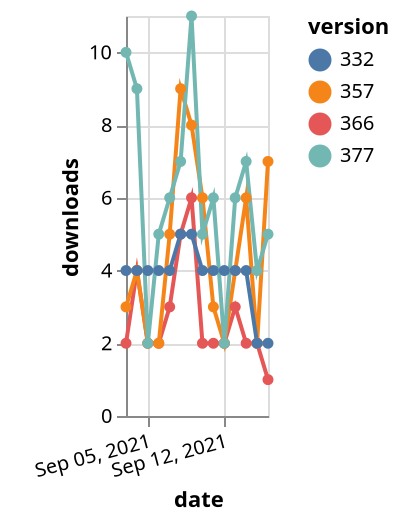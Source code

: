 {"$schema": "https://vega.github.io/schema/vega-lite/v5.json", "description": "A simple bar chart with embedded data.", "data": {"values": [{"date": "2021-09-03", "total": 3959, "delta": 2, "version": "366"}, {"date": "2021-09-04", "total": 3963, "delta": 4, "version": "366"}, {"date": "2021-09-05", "total": 3965, "delta": 2, "version": "366"}, {"date": "2021-09-06", "total": 3967, "delta": 2, "version": "366"}, {"date": "2021-09-07", "total": 3970, "delta": 3, "version": "366"}, {"date": "2021-09-08", "total": 3975, "delta": 5, "version": "366"}, {"date": "2021-09-09", "total": 3981, "delta": 6, "version": "366"}, {"date": "2021-09-10", "total": 3983, "delta": 2, "version": "366"}, {"date": "2021-09-11", "total": 3985, "delta": 2, "version": "366"}, {"date": "2021-09-12", "total": 3987, "delta": 2, "version": "366"}, {"date": "2021-09-13", "total": 3990, "delta": 3, "version": "366"}, {"date": "2021-09-14", "total": 3992, "delta": 2, "version": "366"}, {"date": "2021-09-15", "total": 3994, "delta": 2, "version": "366"}, {"date": "2021-09-16", "total": 3995, "delta": 1, "version": "366"}, {"date": "2021-09-03", "total": 4779, "delta": 3, "version": "357"}, {"date": "2021-09-04", "total": 4783, "delta": 4, "version": "357"}, {"date": "2021-09-05", "total": 4785, "delta": 2, "version": "357"}, {"date": "2021-09-06", "total": 4787, "delta": 2, "version": "357"}, {"date": "2021-09-07", "total": 4792, "delta": 5, "version": "357"}, {"date": "2021-09-08", "total": 4801, "delta": 9, "version": "357"}, {"date": "2021-09-09", "total": 4809, "delta": 8, "version": "357"}, {"date": "2021-09-10", "total": 4815, "delta": 6, "version": "357"}, {"date": "2021-09-11", "total": 4818, "delta": 3, "version": "357"}, {"date": "2021-09-12", "total": 4820, "delta": 2, "version": "357"}, {"date": "2021-09-13", "total": 4824, "delta": 4, "version": "357"}, {"date": "2021-09-14", "total": 4830, "delta": 6, "version": "357"}, {"date": "2021-09-15", "total": 4832, "delta": 2, "version": "357"}, {"date": "2021-09-16", "total": 4839, "delta": 7, "version": "357"}, {"date": "2021-09-03", "total": 5432, "delta": 4, "version": "332"}, {"date": "2021-09-04", "total": 5436, "delta": 4, "version": "332"}, {"date": "2021-09-05", "total": 5440, "delta": 4, "version": "332"}, {"date": "2021-09-06", "total": 5444, "delta": 4, "version": "332"}, {"date": "2021-09-07", "total": 5448, "delta": 4, "version": "332"}, {"date": "2021-09-08", "total": 5453, "delta": 5, "version": "332"}, {"date": "2021-09-09", "total": 5458, "delta": 5, "version": "332"}, {"date": "2021-09-10", "total": 5462, "delta": 4, "version": "332"}, {"date": "2021-09-11", "total": 5466, "delta": 4, "version": "332"}, {"date": "2021-09-12", "total": 5470, "delta": 4, "version": "332"}, {"date": "2021-09-13", "total": 5474, "delta": 4, "version": "332"}, {"date": "2021-09-14", "total": 5478, "delta": 4, "version": "332"}, {"date": "2021-09-15", "total": 5480, "delta": 2, "version": "332"}, {"date": "2021-09-16", "total": 5482, "delta": 2, "version": "332"}, {"date": "2021-09-03", "total": 8350, "delta": 10, "version": "377"}, {"date": "2021-09-04", "total": 8359, "delta": 9, "version": "377"}, {"date": "2021-09-05", "total": 8361, "delta": 2, "version": "377"}, {"date": "2021-09-06", "total": 8366, "delta": 5, "version": "377"}, {"date": "2021-09-07", "total": 8372, "delta": 6, "version": "377"}, {"date": "2021-09-08", "total": 8379, "delta": 7, "version": "377"}, {"date": "2021-09-09", "total": 8390, "delta": 11, "version": "377"}, {"date": "2021-09-10", "total": 8395, "delta": 5, "version": "377"}, {"date": "2021-09-11", "total": 8401, "delta": 6, "version": "377"}, {"date": "2021-09-12", "total": 8403, "delta": 2, "version": "377"}, {"date": "2021-09-13", "total": 8409, "delta": 6, "version": "377"}, {"date": "2021-09-14", "total": 8416, "delta": 7, "version": "377"}, {"date": "2021-09-15", "total": 8420, "delta": 4, "version": "377"}, {"date": "2021-09-16", "total": 8425, "delta": 5, "version": "377"}]}, "width": "container", "mark": {"type": "line", "point": {"filled": true}}, "encoding": {"x": {"field": "date", "type": "temporal", "timeUnit": "yearmonthdate", "title": "date", "axis": {"labelAngle": -15}}, "y": {"field": "delta", "type": "quantitative", "title": "downloads"}, "color": {"field": "version", "type": "nominal"}, "tooltip": {"field": "delta"}}}